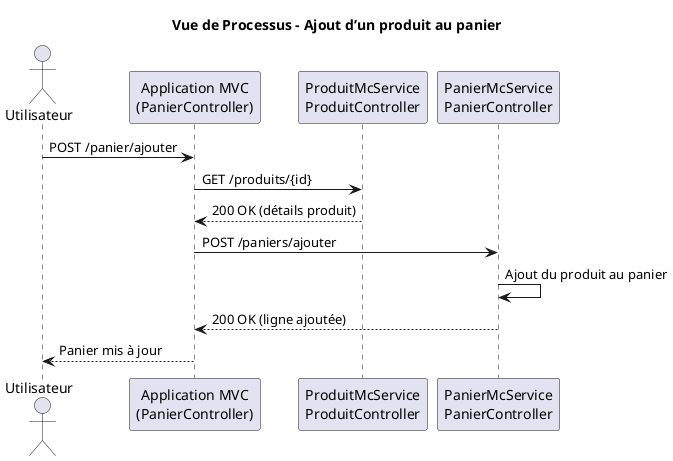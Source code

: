 @startuml VueProcessus_AjoutPanier
title Vue de Processus – Ajout d’un produit au panier

actor Utilisateur
participant "Application MVC\n(PanierController)" as UI
participant "ProduitMcService\nProduitController" as Produit
participant "PanierMcService\nPanierController" as Panier

Utilisateur -> UI : POST /panier/ajouter
UI -> Produit : GET /produits/{id}
Produit --> UI : 200 OK (détails produit)

UI -> Panier : POST /paniers/ajouter
Panier -> Panier : Ajout du produit au panier
Panier --> UI : 200 OK (ligne ajoutée)
UI --> Utilisateur : Panier mis à jour

@enduml
